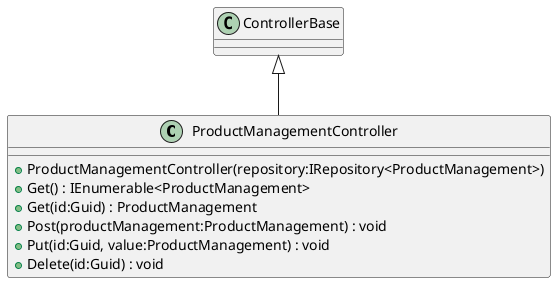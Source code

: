 @startuml
class ProductManagementController {
    + ProductManagementController(repository:IRepository<ProductManagement>)
    + Get() : IEnumerable<ProductManagement>
    + Get(id:Guid) : ProductManagement
    + Post(productManagement:ProductManagement) : void
    + Put(id:Guid, value:ProductManagement) : void
    + Delete(id:Guid) : void
}
ControllerBase <|-- ProductManagementController
@enduml

